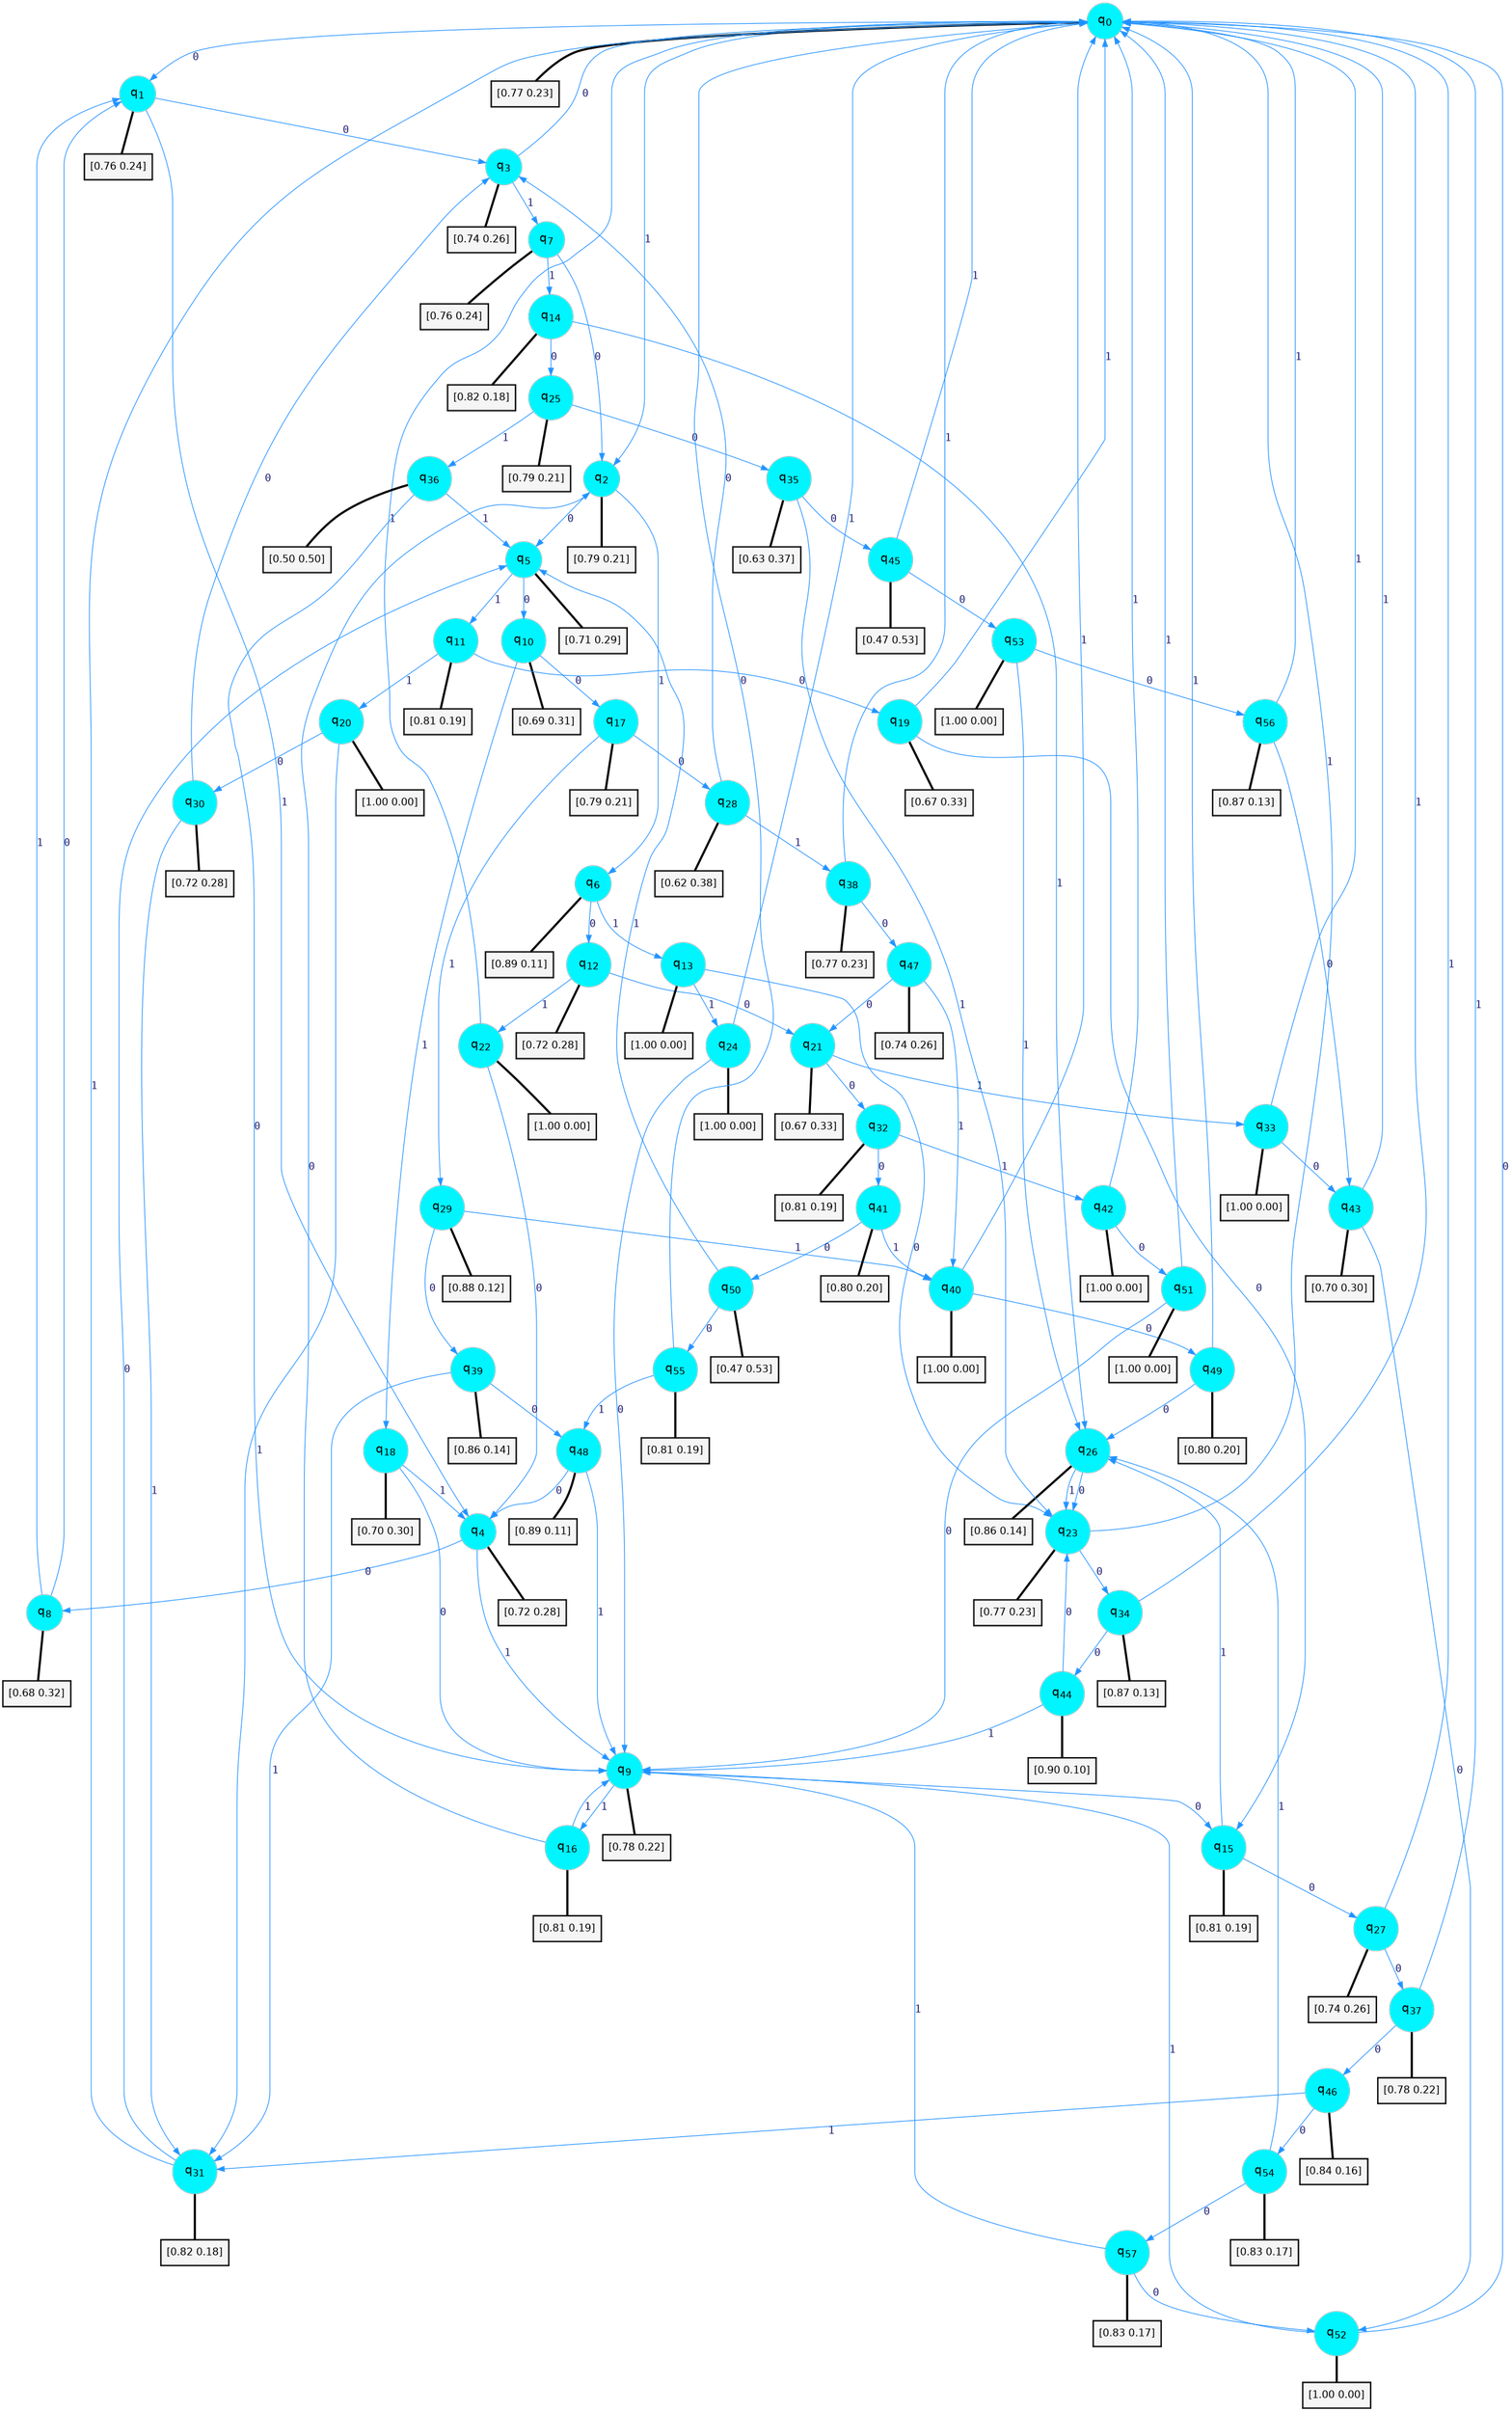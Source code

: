 digraph G {
graph [
bgcolor=transparent, dpi=300, rankdir=TD, size="40,25"];
node [
color=gray, fillcolor=turquoise1, fontcolor=black, fontname=Helvetica, fontsize=16, fontweight=bold, shape=circle, style=filled];
edge [
arrowsize=1, color=dodgerblue1, fontcolor=midnightblue, fontname=courier, fontweight=bold, penwidth=1, style=solid, weight=20];
0[label=<q<SUB>0</SUB>>];
1[label=<q<SUB>1</SUB>>];
2[label=<q<SUB>2</SUB>>];
3[label=<q<SUB>3</SUB>>];
4[label=<q<SUB>4</SUB>>];
5[label=<q<SUB>5</SUB>>];
6[label=<q<SUB>6</SUB>>];
7[label=<q<SUB>7</SUB>>];
8[label=<q<SUB>8</SUB>>];
9[label=<q<SUB>9</SUB>>];
10[label=<q<SUB>10</SUB>>];
11[label=<q<SUB>11</SUB>>];
12[label=<q<SUB>12</SUB>>];
13[label=<q<SUB>13</SUB>>];
14[label=<q<SUB>14</SUB>>];
15[label=<q<SUB>15</SUB>>];
16[label=<q<SUB>16</SUB>>];
17[label=<q<SUB>17</SUB>>];
18[label=<q<SUB>18</SUB>>];
19[label=<q<SUB>19</SUB>>];
20[label=<q<SUB>20</SUB>>];
21[label=<q<SUB>21</SUB>>];
22[label=<q<SUB>22</SUB>>];
23[label=<q<SUB>23</SUB>>];
24[label=<q<SUB>24</SUB>>];
25[label=<q<SUB>25</SUB>>];
26[label=<q<SUB>26</SUB>>];
27[label=<q<SUB>27</SUB>>];
28[label=<q<SUB>28</SUB>>];
29[label=<q<SUB>29</SUB>>];
30[label=<q<SUB>30</SUB>>];
31[label=<q<SUB>31</SUB>>];
32[label=<q<SUB>32</SUB>>];
33[label=<q<SUB>33</SUB>>];
34[label=<q<SUB>34</SUB>>];
35[label=<q<SUB>35</SUB>>];
36[label=<q<SUB>36</SUB>>];
37[label=<q<SUB>37</SUB>>];
38[label=<q<SUB>38</SUB>>];
39[label=<q<SUB>39</SUB>>];
40[label=<q<SUB>40</SUB>>];
41[label=<q<SUB>41</SUB>>];
42[label=<q<SUB>42</SUB>>];
43[label=<q<SUB>43</SUB>>];
44[label=<q<SUB>44</SUB>>];
45[label=<q<SUB>45</SUB>>];
46[label=<q<SUB>46</SUB>>];
47[label=<q<SUB>47</SUB>>];
48[label=<q<SUB>48</SUB>>];
49[label=<q<SUB>49</SUB>>];
50[label=<q<SUB>50</SUB>>];
51[label=<q<SUB>51</SUB>>];
52[label=<q<SUB>52</SUB>>];
53[label=<q<SUB>53</SUB>>];
54[label=<q<SUB>54</SUB>>];
55[label=<q<SUB>55</SUB>>];
56[label=<q<SUB>56</SUB>>];
57[label=<q<SUB>57</SUB>>];
58[label="[0.77 0.23]", shape=box,fontcolor=black, fontname=Helvetica, fontsize=14, penwidth=2, fillcolor=whitesmoke,color=black];
59[label="[0.76 0.24]", shape=box,fontcolor=black, fontname=Helvetica, fontsize=14, penwidth=2, fillcolor=whitesmoke,color=black];
60[label="[0.79 0.21]", shape=box,fontcolor=black, fontname=Helvetica, fontsize=14, penwidth=2, fillcolor=whitesmoke,color=black];
61[label="[0.74 0.26]", shape=box,fontcolor=black, fontname=Helvetica, fontsize=14, penwidth=2, fillcolor=whitesmoke,color=black];
62[label="[0.72 0.28]", shape=box,fontcolor=black, fontname=Helvetica, fontsize=14, penwidth=2, fillcolor=whitesmoke,color=black];
63[label="[0.71 0.29]", shape=box,fontcolor=black, fontname=Helvetica, fontsize=14, penwidth=2, fillcolor=whitesmoke,color=black];
64[label="[0.89 0.11]", shape=box,fontcolor=black, fontname=Helvetica, fontsize=14, penwidth=2, fillcolor=whitesmoke,color=black];
65[label="[0.76 0.24]", shape=box,fontcolor=black, fontname=Helvetica, fontsize=14, penwidth=2, fillcolor=whitesmoke,color=black];
66[label="[0.68 0.32]", shape=box,fontcolor=black, fontname=Helvetica, fontsize=14, penwidth=2, fillcolor=whitesmoke,color=black];
67[label="[0.78 0.22]", shape=box,fontcolor=black, fontname=Helvetica, fontsize=14, penwidth=2, fillcolor=whitesmoke,color=black];
68[label="[0.69 0.31]", shape=box,fontcolor=black, fontname=Helvetica, fontsize=14, penwidth=2, fillcolor=whitesmoke,color=black];
69[label="[0.81 0.19]", shape=box,fontcolor=black, fontname=Helvetica, fontsize=14, penwidth=2, fillcolor=whitesmoke,color=black];
70[label="[0.72 0.28]", shape=box,fontcolor=black, fontname=Helvetica, fontsize=14, penwidth=2, fillcolor=whitesmoke,color=black];
71[label="[1.00 0.00]", shape=box,fontcolor=black, fontname=Helvetica, fontsize=14, penwidth=2, fillcolor=whitesmoke,color=black];
72[label="[0.82 0.18]", shape=box,fontcolor=black, fontname=Helvetica, fontsize=14, penwidth=2, fillcolor=whitesmoke,color=black];
73[label="[0.81 0.19]", shape=box,fontcolor=black, fontname=Helvetica, fontsize=14, penwidth=2, fillcolor=whitesmoke,color=black];
74[label="[0.81 0.19]", shape=box,fontcolor=black, fontname=Helvetica, fontsize=14, penwidth=2, fillcolor=whitesmoke,color=black];
75[label="[0.79 0.21]", shape=box,fontcolor=black, fontname=Helvetica, fontsize=14, penwidth=2, fillcolor=whitesmoke,color=black];
76[label="[0.70 0.30]", shape=box,fontcolor=black, fontname=Helvetica, fontsize=14, penwidth=2, fillcolor=whitesmoke,color=black];
77[label="[0.67 0.33]", shape=box,fontcolor=black, fontname=Helvetica, fontsize=14, penwidth=2, fillcolor=whitesmoke,color=black];
78[label="[1.00 0.00]", shape=box,fontcolor=black, fontname=Helvetica, fontsize=14, penwidth=2, fillcolor=whitesmoke,color=black];
79[label="[0.67 0.33]", shape=box,fontcolor=black, fontname=Helvetica, fontsize=14, penwidth=2, fillcolor=whitesmoke,color=black];
80[label="[1.00 0.00]", shape=box,fontcolor=black, fontname=Helvetica, fontsize=14, penwidth=2, fillcolor=whitesmoke,color=black];
81[label="[0.77 0.23]", shape=box,fontcolor=black, fontname=Helvetica, fontsize=14, penwidth=2, fillcolor=whitesmoke,color=black];
82[label="[1.00 0.00]", shape=box,fontcolor=black, fontname=Helvetica, fontsize=14, penwidth=2, fillcolor=whitesmoke,color=black];
83[label="[0.79 0.21]", shape=box,fontcolor=black, fontname=Helvetica, fontsize=14, penwidth=2, fillcolor=whitesmoke,color=black];
84[label="[0.86 0.14]", shape=box,fontcolor=black, fontname=Helvetica, fontsize=14, penwidth=2, fillcolor=whitesmoke,color=black];
85[label="[0.74 0.26]", shape=box,fontcolor=black, fontname=Helvetica, fontsize=14, penwidth=2, fillcolor=whitesmoke,color=black];
86[label="[0.62 0.38]", shape=box,fontcolor=black, fontname=Helvetica, fontsize=14, penwidth=2, fillcolor=whitesmoke,color=black];
87[label="[0.88 0.12]", shape=box,fontcolor=black, fontname=Helvetica, fontsize=14, penwidth=2, fillcolor=whitesmoke,color=black];
88[label="[0.72 0.28]", shape=box,fontcolor=black, fontname=Helvetica, fontsize=14, penwidth=2, fillcolor=whitesmoke,color=black];
89[label="[0.82 0.18]", shape=box,fontcolor=black, fontname=Helvetica, fontsize=14, penwidth=2, fillcolor=whitesmoke,color=black];
90[label="[0.81 0.19]", shape=box,fontcolor=black, fontname=Helvetica, fontsize=14, penwidth=2, fillcolor=whitesmoke,color=black];
91[label="[1.00 0.00]", shape=box,fontcolor=black, fontname=Helvetica, fontsize=14, penwidth=2, fillcolor=whitesmoke,color=black];
92[label="[0.87 0.13]", shape=box,fontcolor=black, fontname=Helvetica, fontsize=14, penwidth=2, fillcolor=whitesmoke,color=black];
93[label="[0.63 0.37]", shape=box,fontcolor=black, fontname=Helvetica, fontsize=14, penwidth=2, fillcolor=whitesmoke,color=black];
94[label="[0.50 0.50]", shape=box,fontcolor=black, fontname=Helvetica, fontsize=14, penwidth=2, fillcolor=whitesmoke,color=black];
95[label="[0.78 0.22]", shape=box,fontcolor=black, fontname=Helvetica, fontsize=14, penwidth=2, fillcolor=whitesmoke,color=black];
96[label="[0.77 0.23]", shape=box,fontcolor=black, fontname=Helvetica, fontsize=14, penwidth=2, fillcolor=whitesmoke,color=black];
97[label="[0.86 0.14]", shape=box,fontcolor=black, fontname=Helvetica, fontsize=14, penwidth=2, fillcolor=whitesmoke,color=black];
98[label="[1.00 0.00]", shape=box,fontcolor=black, fontname=Helvetica, fontsize=14, penwidth=2, fillcolor=whitesmoke,color=black];
99[label="[0.80 0.20]", shape=box,fontcolor=black, fontname=Helvetica, fontsize=14, penwidth=2, fillcolor=whitesmoke,color=black];
100[label="[1.00 0.00]", shape=box,fontcolor=black, fontname=Helvetica, fontsize=14, penwidth=2, fillcolor=whitesmoke,color=black];
101[label="[0.70 0.30]", shape=box,fontcolor=black, fontname=Helvetica, fontsize=14, penwidth=2, fillcolor=whitesmoke,color=black];
102[label="[0.90 0.10]", shape=box,fontcolor=black, fontname=Helvetica, fontsize=14, penwidth=2, fillcolor=whitesmoke,color=black];
103[label="[0.47 0.53]", shape=box,fontcolor=black, fontname=Helvetica, fontsize=14, penwidth=2, fillcolor=whitesmoke,color=black];
104[label="[0.84 0.16]", shape=box,fontcolor=black, fontname=Helvetica, fontsize=14, penwidth=2, fillcolor=whitesmoke,color=black];
105[label="[0.74 0.26]", shape=box,fontcolor=black, fontname=Helvetica, fontsize=14, penwidth=2, fillcolor=whitesmoke,color=black];
106[label="[0.89 0.11]", shape=box,fontcolor=black, fontname=Helvetica, fontsize=14, penwidth=2, fillcolor=whitesmoke,color=black];
107[label="[0.80 0.20]", shape=box,fontcolor=black, fontname=Helvetica, fontsize=14, penwidth=2, fillcolor=whitesmoke,color=black];
108[label="[0.47 0.53]", shape=box,fontcolor=black, fontname=Helvetica, fontsize=14, penwidth=2, fillcolor=whitesmoke,color=black];
109[label="[1.00 0.00]", shape=box,fontcolor=black, fontname=Helvetica, fontsize=14, penwidth=2, fillcolor=whitesmoke,color=black];
110[label="[1.00 0.00]", shape=box,fontcolor=black, fontname=Helvetica, fontsize=14, penwidth=2, fillcolor=whitesmoke,color=black];
111[label="[1.00 0.00]", shape=box,fontcolor=black, fontname=Helvetica, fontsize=14, penwidth=2, fillcolor=whitesmoke,color=black];
112[label="[0.83 0.17]", shape=box,fontcolor=black, fontname=Helvetica, fontsize=14, penwidth=2, fillcolor=whitesmoke,color=black];
113[label="[0.81 0.19]", shape=box,fontcolor=black, fontname=Helvetica, fontsize=14, penwidth=2, fillcolor=whitesmoke,color=black];
114[label="[0.87 0.13]", shape=box,fontcolor=black, fontname=Helvetica, fontsize=14, penwidth=2, fillcolor=whitesmoke,color=black];
115[label="[0.83 0.17]", shape=box,fontcolor=black, fontname=Helvetica, fontsize=14, penwidth=2, fillcolor=whitesmoke,color=black];
0->1 [label=0];
0->2 [label=1];
0->58 [arrowhead=none, penwidth=3,color=black];
1->3 [label=0];
1->4 [label=1];
1->59 [arrowhead=none, penwidth=3,color=black];
2->5 [label=0];
2->6 [label=1];
2->60 [arrowhead=none, penwidth=3,color=black];
3->0 [label=0];
3->7 [label=1];
3->61 [arrowhead=none, penwidth=3,color=black];
4->8 [label=0];
4->9 [label=1];
4->62 [arrowhead=none, penwidth=3,color=black];
5->10 [label=0];
5->11 [label=1];
5->63 [arrowhead=none, penwidth=3,color=black];
6->12 [label=0];
6->13 [label=1];
6->64 [arrowhead=none, penwidth=3,color=black];
7->2 [label=0];
7->14 [label=1];
7->65 [arrowhead=none, penwidth=3,color=black];
8->1 [label=0];
8->1 [label=1];
8->66 [arrowhead=none, penwidth=3,color=black];
9->15 [label=0];
9->16 [label=1];
9->67 [arrowhead=none, penwidth=3,color=black];
10->17 [label=0];
10->18 [label=1];
10->68 [arrowhead=none, penwidth=3,color=black];
11->19 [label=0];
11->20 [label=1];
11->69 [arrowhead=none, penwidth=3,color=black];
12->21 [label=0];
12->22 [label=1];
12->70 [arrowhead=none, penwidth=3,color=black];
13->23 [label=0];
13->24 [label=1];
13->71 [arrowhead=none, penwidth=3,color=black];
14->25 [label=0];
14->26 [label=1];
14->72 [arrowhead=none, penwidth=3,color=black];
15->27 [label=0];
15->26 [label=1];
15->73 [arrowhead=none, penwidth=3,color=black];
16->2 [label=0];
16->9 [label=1];
16->74 [arrowhead=none, penwidth=3,color=black];
17->28 [label=0];
17->29 [label=1];
17->75 [arrowhead=none, penwidth=3,color=black];
18->9 [label=0];
18->4 [label=1];
18->76 [arrowhead=none, penwidth=3,color=black];
19->15 [label=0];
19->0 [label=1];
19->77 [arrowhead=none, penwidth=3,color=black];
20->30 [label=0];
20->31 [label=1];
20->78 [arrowhead=none, penwidth=3,color=black];
21->32 [label=0];
21->33 [label=1];
21->79 [arrowhead=none, penwidth=3,color=black];
22->4 [label=0];
22->0 [label=1];
22->80 [arrowhead=none, penwidth=3,color=black];
23->34 [label=0];
23->0 [label=1];
23->81 [arrowhead=none, penwidth=3,color=black];
24->9 [label=0];
24->0 [label=1];
24->82 [arrowhead=none, penwidth=3,color=black];
25->35 [label=0];
25->36 [label=1];
25->83 [arrowhead=none, penwidth=3,color=black];
26->23 [label=0];
26->23 [label=1];
26->84 [arrowhead=none, penwidth=3,color=black];
27->37 [label=0];
27->0 [label=1];
27->85 [arrowhead=none, penwidth=3,color=black];
28->3 [label=0];
28->38 [label=1];
28->86 [arrowhead=none, penwidth=3,color=black];
29->39 [label=0];
29->40 [label=1];
29->87 [arrowhead=none, penwidth=3,color=black];
30->3 [label=0];
30->31 [label=1];
30->88 [arrowhead=none, penwidth=3,color=black];
31->5 [label=0];
31->0 [label=1];
31->89 [arrowhead=none, penwidth=3,color=black];
32->41 [label=0];
32->42 [label=1];
32->90 [arrowhead=none, penwidth=3,color=black];
33->43 [label=0];
33->0 [label=1];
33->91 [arrowhead=none, penwidth=3,color=black];
34->44 [label=0];
34->0 [label=1];
34->92 [arrowhead=none, penwidth=3,color=black];
35->45 [label=0];
35->23 [label=1];
35->93 [arrowhead=none, penwidth=3,color=black];
36->9 [label=0];
36->5 [label=1];
36->94 [arrowhead=none, penwidth=3,color=black];
37->46 [label=0];
37->0 [label=1];
37->95 [arrowhead=none, penwidth=3,color=black];
38->47 [label=0];
38->0 [label=1];
38->96 [arrowhead=none, penwidth=3,color=black];
39->48 [label=0];
39->31 [label=1];
39->97 [arrowhead=none, penwidth=3,color=black];
40->49 [label=0];
40->0 [label=1];
40->98 [arrowhead=none, penwidth=3,color=black];
41->50 [label=0];
41->40 [label=1];
41->99 [arrowhead=none, penwidth=3,color=black];
42->51 [label=0];
42->0 [label=1];
42->100 [arrowhead=none, penwidth=3,color=black];
43->52 [label=0];
43->0 [label=1];
43->101 [arrowhead=none, penwidth=3,color=black];
44->23 [label=0];
44->9 [label=1];
44->102 [arrowhead=none, penwidth=3,color=black];
45->53 [label=0];
45->0 [label=1];
45->103 [arrowhead=none, penwidth=3,color=black];
46->54 [label=0];
46->31 [label=1];
46->104 [arrowhead=none, penwidth=3,color=black];
47->21 [label=0];
47->40 [label=1];
47->105 [arrowhead=none, penwidth=3,color=black];
48->4 [label=0];
48->9 [label=1];
48->106 [arrowhead=none, penwidth=3,color=black];
49->26 [label=0];
49->0 [label=1];
49->107 [arrowhead=none, penwidth=3,color=black];
50->55 [label=0];
50->5 [label=1];
50->108 [arrowhead=none, penwidth=3,color=black];
51->9 [label=0];
51->0 [label=1];
51->109 [arrowhead=none, penwidth=3,color=black];
52->0 [label=0];
52->9 [label=1];
52->110 [arrowhead=none, penwidth=3,color=black];
53->56 [label=0];
53->26 [label=1];
53->111 [arrowhead=none, penwidth=3,color=black];
54->57 [label=0];
54->26 [label=1];
54->112 [arrowhead=none, penwidth=3,color=black];
55->0 [label=0];
55->48 [label=1];
55->113 [arrowhead=none, penwidth=3,color=black];
56->43 [label=0];
56->0 [label=1];
56->114 [arrowhead=none, penwidth=3,color=black];
57->52 [label=0];
57->9 [label=1];
57->115 [arrowhead=none, penwidth=3,color=black];
}
